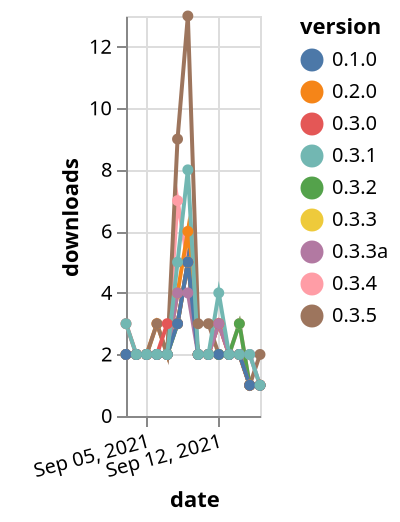 {"$schema": "https://vega.github.io/schema/vega-lite/v5.json", "description": "A simple bar chart with embedded data.", "data": {"values": [{"date": "2021-09-03", "total": 2108, "delta": 2, "version": "0.3.4"}, {"date": "2021-09-04", "total": 2110, "delta": 2, "version": "0.3.4"}, {"date": "2021-09-05", "total": 2112, "delta": 2, "version": "0.3.4"}, {"date": "2021-09-06", "total": 2114, "delta": 2, "version": "0.3.4"}, {"date": "2021-09-07", "total": 2116, "delta": 2, "version": "0.3.4"}, {"date": "2021-09-08", "total": 2123, "delta": 7, "version": "0.3.4"}, {"date": "2021-09-09", "total": 2128, "delta": 5, "version": "0.3.4"}, {"date": "2021-09-10", "total": 2130, "delta": 2, "version": "0.3.4"}, {"date": "2021-09-11", "total": 2132, "delta": 2, "version": "0.3.4"}, {"date": "2021-09-12", "total": 2134, "delta": 2, "version": "0.3.4"}, {"date": "2021-09-13", "total": 2136, "delta": 2, "version": "0.3.4"}, {"date": "2021-09-14", "total": 2139, "delta": 3, "version": "0.3.4"}, {"date": "2021-09-15", "total": 2140, "delta": 1, "version": "0.3.4"}, {"date": "2021-09-16", "total": 2141, "delta": 1, "version": "0.3.4"}, {"date": "2021-09-03", "total": 2393, "delta": 2, "version": "0.2.0"}, {"date": "2021-09-04", "total": 2395, "delta": 2, "version": "0.2.0"}, {"date": "2021-09-05", "total": 2397, "delta": 2, "version": "0.2.0"}, {"date": "2021-09-06", "total": 2400, "delta": 3, "version": "0.2.0"}, {"date": "2021-09-07", "total": 2402, "delta": 2, "version": "0.2.0"}, {"date": "2021-09-08", "total": 2406, "delta": 4, "version": "0.2.0"}, {"date": "2021-09-09", "total": 2412, "delta": 6, "version": "0.2.0"}, {"date": "2021-09-10", "total": 2414, "delta": 2, "version": "0.2.0"}, {"date": "2021-09-11", "total": 2416, "delta": 2, "version": "0.2.0"}, {"date": "2021-09-12", "total": 2419, "delta": 3, "version": "0.2.0"}, {"date": "2021-09-13", "total": 2421, "delta": 2, "version": "0.2.0"}, {"date": "2021-09-14", "total": 2423, "delta": 2, "version": "0.2.0"}, {"date": "2021-09-15", "total": 2424, "delta": 1, "version": "0.2.0"}, {"date": "2021-09-16", "total": 2425, "delta": 1, "version": "0.2.0"}, {"date": "2021-09-03", "total": 2236, "delta": 2, "version": "0.3.5"}, {"date": "2021-09-04", "total": 2238, "delta": 2, "version": "0.3.5"}, {"date": "2021-09-05", "total": 2240, "delta": 2, "version": "0.3.5"}, {"date": "2021-09-06", "total": 2243, "delta": 3, "version": "0.3.5"}, {"date": "2021-09-07", "total": 2245, "delta": 2, "version": "0.3.5"}, {"date": "2021-09-08", "total": 2254, "delta": 9, "version": "0.3.5"}, {"date": "2021-09-09", "total": 2267, "delta": 13, "version": "0.3.5"}, {"date": "2021-09-10", "total": 2270, "delta": 3, "version": "0.3.5"}, {"date": "2021-09-11", "total": 2273, "delta": 3, "version": "0.3.5"}, {"date": "2021-09-12", "total": 2275, "delta": 2, "version": "0.3.5"}, {"date": "2021-09-13", "total": 2277, "delta": 2, "version": "0.3.5"}, {"date": "2021-09-14", "total": 2279, "delta": 2, "version": "0.3.5"}, {"date": "2021-09-15", "total": 2280, "delta": 1, "version": "0.3.5"}, {"date": "2021-09-16", "total": 2282, "delta": 2, "version": "0.3.5"}, {"date": "2021-09-03", "total": 1994, "delta": 2, "version": "0.3.3"}, {"date": "2021-09-04", "total": 1996, "delta": 2, "version": "0.3.3"}, {"date": "2021-09-05", "total": 1998, "delta": 2, "version": "0.3.3"}, {"date": "2021-09-06", "total": 2000, "delta": 2, "version": "0.3.3"}, {"date": "2021-09-07", "total": 2002, "delta": 2, "version": "0.3.3"}, {"date": "2021-09-08", "total": 2005, "delta": 3, "version": "0.3.3"}, {"date": "2021-09-09", "total": 2010, "delta": 5, "version": "0.3.3"}, {"date": "2021-09-10", "total": 2012, "delta": 2, "version": "0.3.3"}, {"date": "2021-09-11", "total": 2014, "delta": 2, "version": "0.3.3"}, {"date": "2021-09-12", "total": 2016, "delta": 2, "version": "0.3.3"}, {"date": "2021-09-13", "total": 2018, "delta": 2, "version": "0.3.3"}, {"date": "2021-09-14", "total": 2020, "delta": 2, "version": "0.3.3"}, {"date": "2021-09-15", "total": 2021, "delta": 1, "version": "0.3.3"}, {"date": "2021-09-16", "total": 2022, "delta": 1, "version": "0.3.3"}, {"date": "2021-09-03", "total": 2049, "delta": 2, "version": "0.3.2"}, {"date": "2021-09-04", "total": 2051, "delta": 2, "version": "0.3.2"}, {"date": "2021-09-05", "total": 2053, "delta": 2, "version": "0.3.2"}, {"date": "2021-09-06", "total": 2055, "delta": 2, "version": "0.3.2"}, {"date": "2021-09-07", "total": 2057, "delta": 2, "version": "0.3.2"}, {"date": "2021-09-08", "total": 2060, "delta": 3, "version": "0.3.2"}, {"date": "2021-09-09", "total": 2065, "delta": 5, "version": "0.3.2"}, {"date": "2021-09-10", "total": 2067, "delta": 2, "version": "0.3.2"}, {"date": "2021-09-11", "total": 2069, "delta": 2, "version": "0.3.2"}, {"date": "2021-09-12", "total": 2071, "delta": 2, "version": "0.3.2"}, {"date": "2021-09-13", "total": 2073, "delta": 2, "version": "0.3.2"}, {"date": "2021-09-14", "total": 2076, "delta": 3, "version": "0.3.2"}, {"date": "2021-09-15", "total": 2077, "delta": 1, "version": "0.3.2"}, {"date": "2021-09-16", "total": 2078, "delta": 1, "version": "0.3.2"}, {"date": "2021-09-03", "total": 2125, "delta": 3, "version": "0.3.0"}, {"date": "2021-09-04", "total": 2127, "delta": 2, "version": "0.3.0"}, {"date": "2021-09-05", "total": 2129, "delta": 2, "version": "0.3.0"}, {"date": "2021-09-06", "total": 2131, "delta": 2, "version": "0.3.0"}, {"date": "2021-09-07", "total": 2134, "delta": 3, "version": "0.3.0"}, {"date": "2021-09-08", "total": 2137, "delta": 3, "version": "0.3.0"}, {"date": "2021-09-09", "total": 2142, "delta": 5, "version": "0.3.0"}, {"date": "2021-09-10", "total": 2144, "delta": 2, "version": "0.3.0"}, {"date": "2021-09-11", "total": 2146, "delta": 2, "version": "0.3.0"}, {"date": "2021-09-12", "total": 2149, "delta": 3, "version": "0.3.0"}, {"date": "2021-09-13", "total": 2151, "delta": 2, "version": "0.3.0"}, {"date": "2021-09-14", "total": 2153, "delta": 2, "version": "0.3.0"}, {"date": "2021-09-15", "total": 2154, "delta": 1, "version": "0.3.0"}, {"date": "2021-09-16", "total": 2155, "delta": 1, "version": "0.3.0"}, {"date": "2021-09-03", "total": 1870, "delta": 2, "version": "0.3.3a"}, {"date": "2021-09-04", "total": 1872, "delta": 2, "version": "0.3.3a"}, {"date": "2021-09-05", "total": 1874, "delta": 2, "version": "0.3.3a"}, {"date": "2021-09-06", "total": 1876, "delta": 2, "version": "0.3.3a"}, {"date": "2021-09-07", "total": 1878, "delta": 2, "version": "0.3.3a"}, {"date": "2021-09-08", "total": 1882, "delta": 4, "version": "0.3.3a"}, {"date": "2021-09-09", "total": 1886, "delta": 4, "version": "0.3.3a"}, {"date": "2021-09-10", "total": 1888, "delta": 2, "version": "0.3.3a"}, {"date": "2021-09-11", "total": 1890, "delta": 2, "version": "0.3.3a"}, {"date": "2021-09-12", "total": 1893, "delta": 3, "version": "0.3.3a"}, {"date": "2021-09-13", "total": 1895, "delta": 2, "version": "0.3.3a"}, {"date": "2021-09-14", "total": 1897, "delta": 2, "version": "0.3.3a"}, {"date": "2021-09-15", "total": 1899, "delta": 2, "version": "0.3.3a"}, {"date": "2021-09-16", "total": 1900, "delta": 1, "version": "0.3.3a"}, {"date": "2021-09-03", "total": 2198, "delta": 2, "version": "0.1.0"}, {"date": "2021-09-04", "total": 2200, "delta": 2, "version": "0.1.0"}, {"date": "2021-09-05", "total": 2202, "delta": 2, "version": "0.1.0"}, {"date": "2021-09-06", "total": 2204, "delta": 2, "version": "0.1.0"}, {"date": "2021-09-07", "total": 2206, "delta": 2, "version": "0.1.0"}, {"date": "2021-09-08", "total": 2209, "delta": 3, "version": "0.1.0"}, {"date": "2021-09-09", "total": 2214, "delta": 5, "version": "0.1.0"}, {"date": "2021-09-10", "total": 2216, "delta": 2, "version": "0.1.0"}, {"date": "2021-09-11", "total": 2218, "delta": 2, "version": "0.1.0"}, {"date": "2021-09-12", "total": 2220, "delta": 2, "version": "0.1.0"}, {"date": "2021-09-13", "total": 2222, "delta": 2, "version": "0.1.0"}, {"date": "2021-09-14", "total": 2224, "delta": 2, "version": "0.1.0"}, {"date": "2021-09-15", "total": 2225, "delta": 1, "version": "0.1.0"}, {"date": "2021-09-16", "total": 2226, "delta": 1, "version": "0.1.0"}, {"date": "2021-09-03", "total": 2431, "delta": 3, "version": "0.3.1"}, {"date": "2021-09-04", "total": 2433, "delta": 2, "version": "0.3.1"}, {"date": "2021-09-05", "total": 2435, "delta": 2, "version": "0.3.1"}, {"date": "2021-09-06", "total": 2437, "delta": 2, "version": "0.3.1"}, {"date": "2021-09-07", "total": 2439, "delta": 2, "version": "0.3.1"}, {"date": "2021-09-08", "total": 2444, "delta": 5, "version": "0.3.1"}, {"date": "2021-09-09", "total": 2452, "delta": 8, "version": "0.3.1"}, {"date": "2021-09-10", "total": 2454, "delta": 2, "version": "0.3.1"}, {"date": "2021-09-11", "total": 2456, "delta": 2, "version": "0.3.1"}, {"date": "2021-09-12", "total": 2460, "delta": 4, "version": "0.3.1"}, {"date": "2021-09-13", "total": 2462, "delta": 2, "version": "0.3.1"}, {"date": "2021-09-14", "total": 2464, "delta": 2, "version": "0.3.1"}, {"date": "2021-09-15", "total": 2466, "delta": 2, "version": "0.3.1"}, {"date": "2021-09-16", "total": 2467, "delta": 1, "version": "0.3.1"}]}, "width": "container", "mark": {"type": "line", "point": {"filled": true}}, "encoding": {"x": {"field": "date", "type": "temporal", "timeUnit": "yearmonthdate", "title": "date", "axis": {"labelAngle": -15}}, "y": {"field": "delta", "type": "quantitative", "title": "downloads"}, "color": {"field": "version", "type": "nominal"}, "tooltip": {"field": "delta"}}}